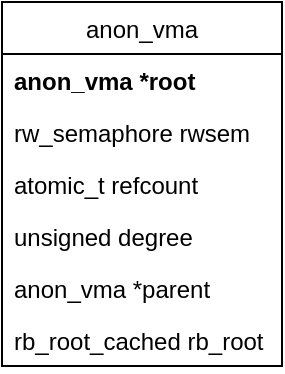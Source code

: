 <mxfile version="13.3.9" type="github"><diagram name="Page-1" id="efa7a0a1-bf9b-a30e-e6df-94a7791c09e9"><mxGraphModel dx="-300" dy="1673" grid="1" gridSize="10" guides="1" tooltips="1" connect="1" arrows="1" fold="1" page="1" pageScale="1" pageWidth="826" pageHeight="1169" background="#ffffff" math="0" shadow="0"><root><mxCell id="0"/><mxCell id="1" parent="0"/><mxCell id="nwY6m16_pJTLb7L8zrL7-118" value="anon_vma" style="swimlane;fontStyle=0;childLayout=stackLayout;horizontal=1;startSize=26;fillColor=none;horizontalStack=0;resizeParent=1;resizeParentMax=0;resizeLast=0;collapsible=1;marginBottom=0;" vertex="1" parent="1"><mxGeometry x="1060" y="-310" width="140" height="182" as="geometry"><mxRectangle x="1060" y="-310" width="90" height="26" as="alternateBounds"/></mxGeometry></mxCell><mxCell id="nwY6m16_pJTLb7L8zrL7-119" value="anon_vma *root " style="text;strokeColor=none;fillColor=none;align=left;verticalAlign=top;spacingLeft=4;spacingRight=4;overflow=hidden;rotatable=0;points=[[0,0.5],[1,0.5]];portConstraint=eastwest;fontStyle=1" vertex="1" parent="nwY6m16_pJTLb7L8zrL7-118"><mxGeometry y="26" width="140" height="26" as="geometry"/></mxCell><mxCell id="nwY6m16_pJTLb7L8zrL7-120" value="rw_semaphore rwsem" style="text;strokeColor=none;fillColor=none;align=left;verticalAlign=top;spacingLeft=4;spacingRight=4;overflow=hidden;rotatable=0;points=[[0,0.5],[1,0.5]];portConstraint=eastwest;" vertex="1" parent="nwY6m16_pJTLb7L8zrL7-118"><mxGeometry y="52" width="140" height="26" as="geometry"/></mxCell><mxCell id="nwY6m16_pJTLb7L8zrL7-121" value="atomic_t refcount" style="text;strokeColor=none;fillColor=none;align=left;verticalAlign=top;spacingLeft=4;spacingRight=4;overflow=hidden;rotatable=0;points=[[0,0.5],[1,0.5]];portConstraint=eastwest;" vertex="1" parent="nwY6m16_pJTLb7L8zrL7-118"><mxGeometry y="78" width="140" height="26" as="geometry"/></mxCell><mxCell id="nwY6m16_pJTLb7L8zrL7-122" value="unsigned degree" style="text;strokeColor=none;fillColor=none;align=left;verticalAlign=top;spacingLeft=4;spacingRight=4;overflow=hidden;rotatable=0;points=[[0,0.5],[1,0.5]];portConstraint=eastwest;" vertex="1" parent="nwY6m16_pJTLb7L8zrL7-118"><mxGeometry y="104" width="140" height="26" as="geometry"/></mxCell><mxCell id="nwY6m16_pJTLb7L8zrL7-123" value="anon_vma *parent" style="text;strokeColor=none;fillColor=none;align=left;verticalAlign=top;spacingLeft=4;spacingRight=4;overflow=hidden;rotatable=0;points=[[0,0.5],[1,0.5]];portConstraint=eastwest;" vertex="1" parent="nwY6m16_pJTLb7L8zrL7-118"><mxGeometry y="130" width="140" height="26" as="geometry"/></mxCell><mxCell id="nwY6m16_pJTLb7L8zrL7-124" value="rb_root_cached rb_root" style="text;strokeColor=none;fillColor=none;align=left;verticalAlign=top;spacingLeft=4;spacingRight=4;overflow=hidden;rotatable=0;points=[[0,0.5],[1,0.5]];portConstraint=eastwest;" vertex="1" parent="nwY6m16_pJTLb7L8zrL7-118"><mxGeometry y="156" width="140" height="26" as="geometry"/></mxCell></root></mxGraphModel></diagram></mxfile>